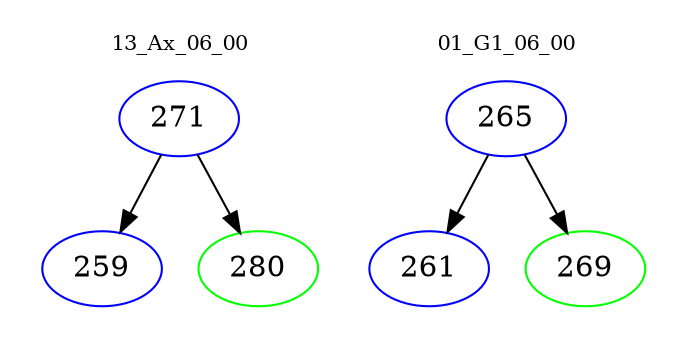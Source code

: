digraph{
subgraph cluster_0 {
color = white
label = "13_Ax_06_00";
fontsize=10;
T0_271 [label="271", color="blue"]
T0_271 -> T0_259 [color="black"]
T0_259 [label="259", color="blue"]
T0_271 -> T0_280 [color="black"]
T0_280 [label="280", color="green"]
}
subgraph cluster_1 {
color = white
label = "01_G1_06_00";
fontsize=10;
T1_265 [label="265", color="blue"]
T1_265 -> T1_261 [color="black"]
T1_261 [label="261", color="blue"]
T1_265 -> T1_269 [color="black"]
T1_269 [label="269", color="green"]
}
}

